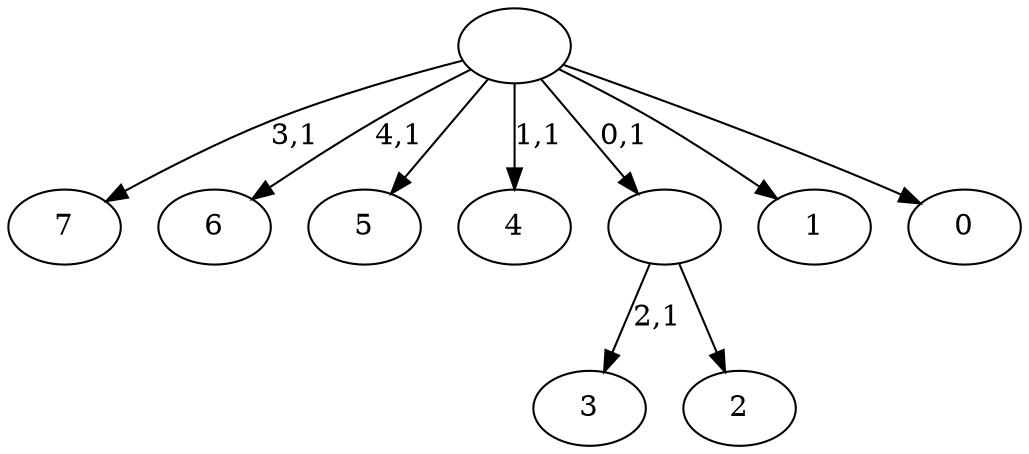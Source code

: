 digraph T {
	13 [label="7"]
	11 [label="6"]
	9 [label="5"]
	8 [label="4"]
	6 [label="3"]
	4 [label="2"]
	3 [label=""]
	2 [label="1"]
	1 [label="0"]
	0 [label=""]
	3 -> 6 [label="2,1"]
	3 -> 4 [label=""]
	0 -> 8 [label="1,1"]
	0 -> 11 [label="4,1"]
	0 -> 13 [label="3,1"]
	0 -> 9 [label=""]
	0 -> 3 [label="0,1"]
	0 -> 2 [label=""]
	0 -> 1 [label=""]
}
